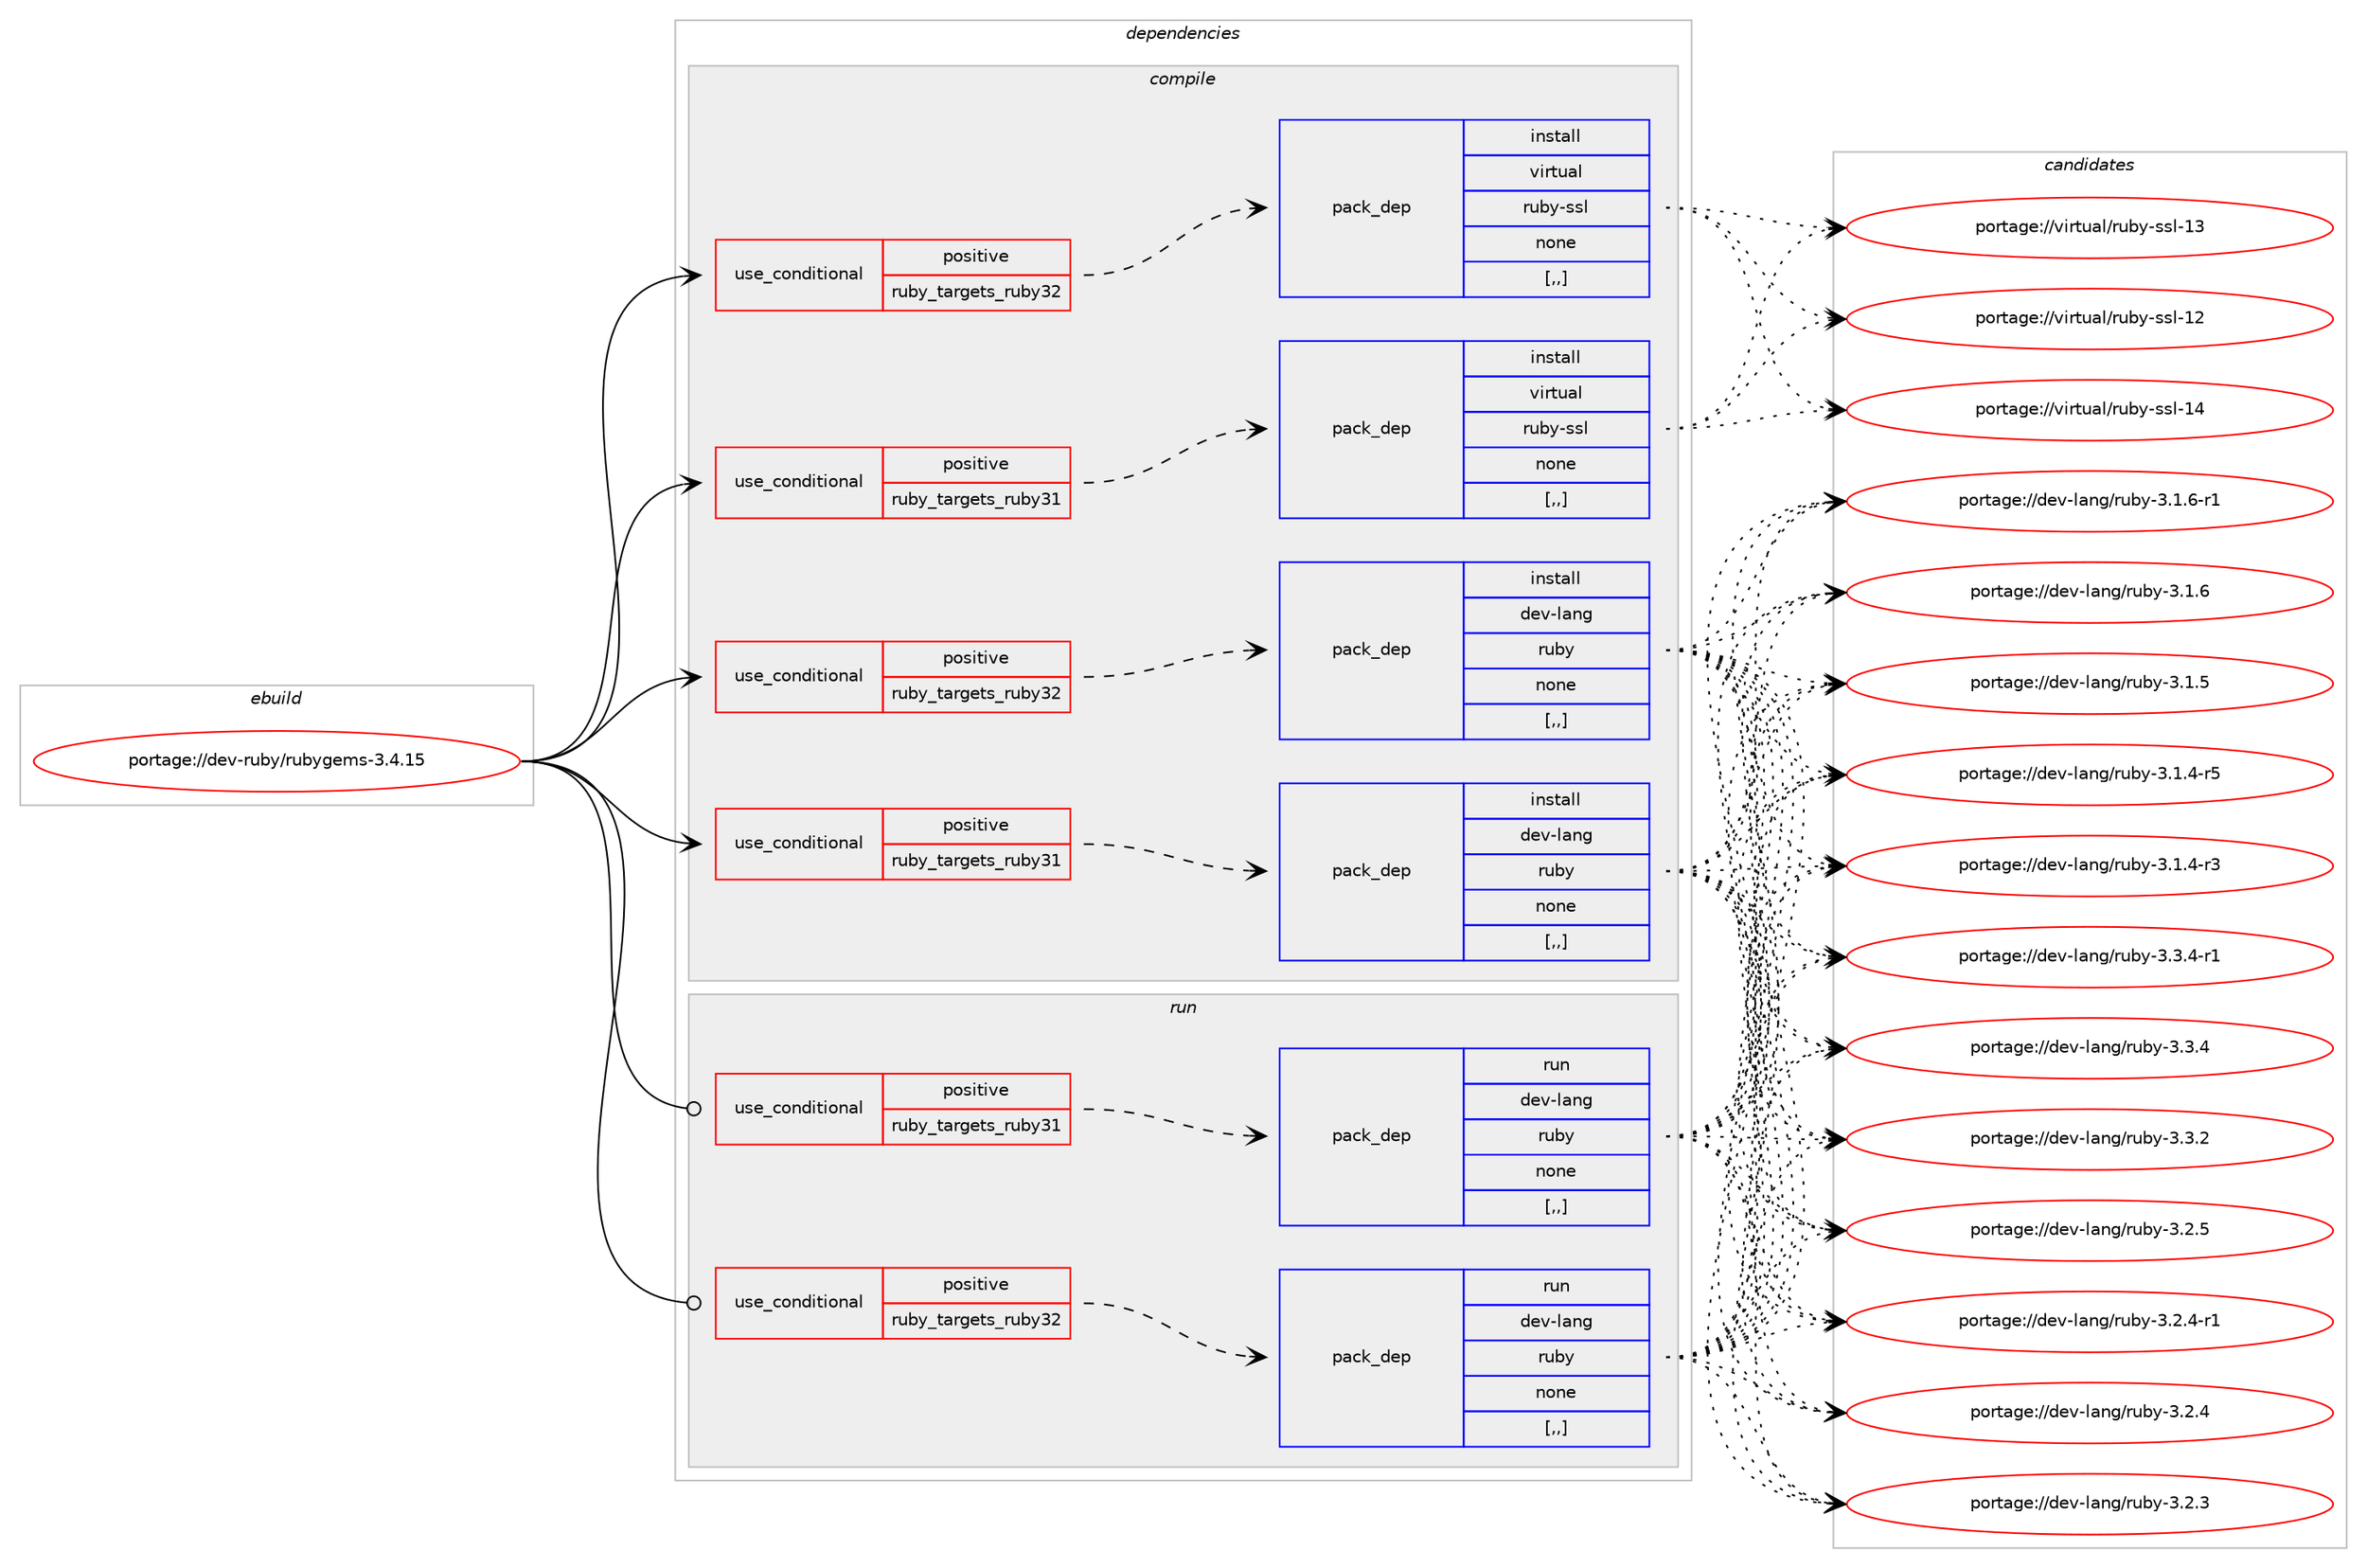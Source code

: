 digraph prolog {

# *************
# Graph options
# *************

newrank=true;
concentrate=true;
compound=true;
graph [rankdir=LR,fontname=Helvetica,fontsize=10,ranksep=1.5];#, ranksep=2.5, nodesep=0.2];
edge  [arrowhead=vee];
node  [fontname=Helvetica,fontsize=10];

# **********
# The ebuild
# **********

subgraph cluster_leftcol {
color=gray;
label=<<i>ebuild</i>>;
id [label="portage://dev-ruby/rubygems-3.4.15", color=red, width=4, href="../dev-ruby/rubygems-3.4.15.svg"];
}

# ****************
# The dependencies
# ****************

subgraph cluster_midcol {
color=gray;
label=<<i>dependencies</i>>;
subgraph cluster_compile {
fillcolor="#eeeeee";
style=filled;
label=<<i>compile</i>>;
subgraph cond55918 {
dependency201778 [label=<<TABLE BORDER="0" CELLBORDER="1" CELLSPACING="0" CELLPADDING="4"><TR><TD ROWSPAN="3" CELLPADDING="10">use_conditional</TD></TR><TR><TD>positive</TD></TR><TR><TD>ruby_targets_ruby31</TD></TR></TABLE>>, shape=none, color=red];
subgraph pack144478 {
dependency201779 [label=<<TABLE BORDER="0" CELLBORDER="1" CELLSPACING="0" CELLPADDING="4" WIDTH="220"><TR><TD ROWSPAN="6" CELLPADDING="30">pack_dep</TD></TR><TR><TD WIDTH="110">install</TD></TR><TR><TD>dev-lang</TD></TR><TR><TD>ruby</TD></TR><TR><TD>none</TD></TR><TR><TD>[,,]</TD></TR></TABLE>>, shape=none, color=blue];
}
dependency201778:e -> dependency201779:w [weight=20,style="dashed",arrowhead="vee"];
}
id:e -> dependency201778:w [weight=20,style="solid",arrowhead="vee"];
subgraph cond55919 {
dependency201780 [label=<<TABLE BORDER="0" CELLBORDER="1" CELLSPACING="0" CELLPADDING="4"><TR><TD ROWSPAN="3" CELLPADDING="10">use_conditional</TD></TR><TR><TD>positive</TD></TR><TR><TD>ruby_targets_ruby31</TD></TR></TABLE>>, shape=none, color=red];
subgraph pack144479 {
dependency201781 [label=<<TABLE BORDER="0" CELLBORDER="1" CELLSPACING="0" CELLPADDING="4" WIDTH="220"><TR><TD ROWSPAN="6" CELLPADDING="30">pack_dep</TD></TR><TR><TD WIDTH="110">install</TD></TR><TR><TD>virtual</TD></TR><TR><TD>ruby-ssl</TD></TR><TR><TD>none</TD></TR><TR><TD>[,,]</TD></TR></TABLE>>, shape=none, color=blue];
}
dependency201780:e -> dependency201781:w [weight=20,style="dashed",arrowhead="vee"];
}
id:e -> dependency201780:w [weight=20,style="solid",arrowhead="vee"];
subgraph cond55920 {
dependency201782 [label=<<TABLE BORDER="0" CELLBORDER="1" CELLSPACING="0" CELLPADDING="4"><TR><TD ROWSPAN="3" CELLPADDING="10">use_conditional</TD></TR><TR><TD>positive</TD></TR><TR><TD>ruby_targets_ruby32</TD></TR></TABLE>>, shape=none, color=red];
subgraph pack144480 {
dependency201783 [label=<<TABLE BORDER="0" CELLBORDER="1" CELLSPACING="0" CELLPADDING="4" WIDTH="220"><TR><TD ROWSPAN="6" CELLPADDING="30">pack_dep</TD></TR><TR><TD WIDTH="110">install</TD></TR><TR><TD>dev-lang</TD></TR><TR><TD>ruby</TD></TR><TR><TD>none</TD></TR><TR><TD>[,,]</TD></TR></TABLE>>, shape=none, color=blue];
}
dependency201782:e -> dependency201783:w [weight=20,style="dashed",arrowhead="vee"];
}
id:e -> dependency201782:w [weight=20,style="solid",arrowhead="vee"];
subgraph cond55921 {
dependency201784 [label=<<TABLE BORDER="0" CELLBORDER="1" CELLSPACING="0" CELLPADDING="4"><TR><TD ROWSPAN="3" CELLPADDING="10">use_conditional</TD></TR><TR><TD>positive</TD></TR><TR><TD>ruby_targets_ruby32</TD></TR></TABLE>>, shape=none, color=red];
subgraph pack144481 {
dependency201785 [label=<<TABLE BORDER="0" CELLBORDER="1" CELLSPACING="0" CELLPADDING="4" WIDTH="220"><TR><TD ROWSPAN="6" CELLPADDING="30">pack_dep</TD></TR><TR><TD WIDTH="110">install</TD></TR><TR><TD>virtual</TD></TR><TR><TD>ruby-ssl</TD></TR><TR><TD>none</TD></TR><TR><TD>[,,]</TD></TR></TABLE>>, shape=none, color=blue];
}
dependency201784:e -> dependency201785:w [weight=20,style="dashed",arrowhead="vee"];
}
id:e -> dependency201784:w [weight=20,style="solid",arrowhead="vee"];
}
subgraph cluster_compileandrun {
fillcolor="#eeeeee";
style=filled;
label=<<i>compile and run</i>>;
}
subgraph cluster_run {
fillcolor="#eeeeee";
style=filled;
label=<<i>run</i>>;
subgraph cond55922 {
dependency201786 [label=<<TABLE BORDER="0" CELLBORDER="1" CELLSPACING="0" CELLPADDING="4"><TR><TD ROWSPAN="3" CELLPADDING="10">use_conditional</TD></TR><TR><TD>positive</TD></TR><TR><TD>ruby_targets_ruby31</TD></TR></TABLE>>, shape=none, color=red];
subgraph pack144482 {
dependency201787 [label=<<TABLE BORDER="0" CELLBORDER="1" CELLSPACING="0" CELLPADDING="4" WIDTH="220"><TR><TD ROWSPAN="6" CELLPADDING="30">pack_dep</TD></TR><TR><TD WIDTH="110">run</TD></TR><TR><TD>dev-lang</TD></TR><TR><TD>ruby</TD></TR><TR><TD>none</TD></TR><TR><TD>[,,]</TD></TR></TABLE>>, shape=none, color=blue];
}
dependency201786:e -> dependency201787:w [weight=20,style="dashed",arrowhead="vee"];
}
id:e -> dependency201786:w [weight=20,style="solid",arrowhead="odot"];
subgraph cond55923 {
dependency201788 [label=<<TABLE BORDER="0" CELLBORDER="1" CELLSPACING="0" CELLPADDING="4"><TR><TD ROWSPAN="3" CELLPADDING="10">use_conditional</TD></TR><TR><TD>positive</TD></TR><TR><TD>ruby_targets_ruby32</TD></TR></TABLE>>, shape=none, color=red];
subgraph pack144483 {
dependency201789 [label=<<TABLE BORDER="0" CELLBORDER="1" CELLSPACING="0" CELLPADDING="4" WIDTH="220"><TR><TD ROWSPAN="6" CELLPADDING="30">pack_dep</TD></TR><TR><TD WIDTH="110">run</TD></TR><TR><TD>dev-lang</TD></TR><TR><TD>ruby</TD></TR><TR><TD>none</TD></TR><TR><TD>[,,]</TD></TR></TABLE>>, shape=none, color=blue];
}
dependency201788:e -> dependency201789:w [weight=20,style="dashed",arrowhead="vee"];
}
id:e -> dependency201788:w [weight=20,style="solid",arrowhead="odot"];
}
}

# **************
# The candidates
# **************

subgraph cluster_choices {
rank=same;
color=gray;
label=<<i>candidates</i>>;

subgraph choice144478 {
color=black;
nodesep=1;
choice100101118451089711010347114117981214551465146524511449 [label="portage://dev-lang/ruby-3.3.4-r1", color=red, width=4,href="../dev-lang/ruby-3.3.4-r1.svg"];
choice10010111845108971101034711411798121455146514652 [label="portage://dev-lang/ruby-3.3.4", color=red, width=4,href="../dev-lang/ruby-3.3.4.svg"];
choice10010111845108971101034711411798121455146514650 [label="portage://dev-lang/ruby-3.3.2", color=red, width=4,href="../dev-lang/ruby-3.3.2.svg"];
choice10010111845108971101034711411798121455146504653 [label="portage://dev-lang/ruby-3.2.5", color=red, width=4,href="../dev-lang/ruby-3.2.5.svg"];
choice100101118451089711010347114117981214551465046524511449 [label="portage://dev-lang/ruby-3.2.4-r1", color=red, width=4,href="../dev-lang/ruby-3.2.4-r1.svg"];
choice10010111845108971101034711411798121455146504652 [label="portage://dev-lang/ruby-3.2.4", color=red, width=4,href="../dev-lang/ruby-3.2.4.svg"];
choice10010111845108971101034711411798121455146504651 [label="portage://dev-lang/ruby-3.2.3", color=red, width=4,href="../dev-lang/ruby-3.2.3.svg"];
choice100101118451089711010347114117981214551464946544511449 [label="portage://dev-lang/ruby-3.1.6-r1", color=red, width=4,href="../dev-lang/ruby-3.1.6-r1.svg"];
choice10010111845108971101034711411798121455146494654 [label="portage://dev-lang/ruby-3.1.6", color=red, width=4,href="../dev-lang/ruby-3.1.6.svg"];
choice10010111845108971101034711411798121455146494653 [label="portage://dev-lang/ruby-3.1.5", color=red, width=4,href="../dev-lang/ruby-3.1.5.svg"];
choice100101118451089711010347114117981214551464946524511453 [label="portage://dev-lang/ruby-3.1.4-r5", color=red, width=4,href="../dev-lang/ruby-3.1.4-r5.svg"];
choice100101118451089711010347114117981214551464946524511451 [label="portage://dev-lang/ruby-3.1.4-r3", color=red, width=4,href="../dev-lang/ruby-3.1.4-r3.svg"];
dependency201779:e -> choice100101118451089711010347114117981214551465146524511449:w [style=dotted,weight="100"];
dependency201779:e -> choice10010111845108971101034711411798121455146514652:w [style=dotted,weight="100"];
dependency201779:e -> choice10010111845108971101034711411798121455146514650:w [style=dotted,weight="100"];
dependency201779:e -> choice10010111845108971101034711411798121455146504653:w [style=dotted,weight="100"];
dependency201779:e -> choice100101118451089711010347114117981214551465046524511449:w [style=dotted,weight="100"];
dependency201779:e -> choice10010111845108971101034711411798121455146504652:w [style=dotted,weight="100"];
dependency201779:e -> choice10010111845108971101034711411798121455146504651:w [style=dotted,weight="100"];
dependency201779:e -> choice100101118451089711010347114117981214551464946544511449:w [style=dotted,weight="100"];
dependency201779:e -> choice10010111845108971101034711411798121455146494654:w [style=dotted,weight="100"];
dependency201779:e -> choice10010111845108971101034711411798121455146494653:w [style=dotted,weight="100"];
dependency201779:e -> choice100101118451089711010347114117981214551464946524511453:w [style=dotted,weight="100"];
dependency201779:e -> choice100101118451089711010347114117981214551464946524511451:w [style=dotted,weight="100"];
}
subgraph choice144479 {
color=black;
nodesep=1;
choice11810511411611797108471141179812145115115108454952 [label="portage://virtual/ruby-ssl-14", color=red, width=4,href="../virtual/ruby-ssl-14.svg"];
choice11810511411611797108471141179812145115115108454951 [label="portage://virtual/ruby-ssl-13", color=red, width=4,href="../virtual/ruby-ssl-13.svg"];
choice11810511411611797108471141179812145115115108454950 [label="portage://virtual/ruby-ssl-12", color=red, width=4,href="../virtual/ruby-ssl-12.svg"];
dependency201781:e -> choice11810511411611797108471141179812145115115108454952:w [style=dotted,weight="100"];
dependency201781:e -> choice11810511411611797108471141179812145115115108454951:w [style=dotted,weight="100"];
dependency201781:e -> choice11810511411611797108471141179812145115115108454950:w [style=dotted,weight="100"];
}
subgraph choice144480 {
color=black;
nodesep=1;
choice100101118451089711010347114117981214551465146524511449 [label="portage://dev-lang/ruby-3.3.4-r1", color=red, width=4,href="../dev-lang/ruby-3.3.4-r1.svg"];
choice10010111845108971101034711411798121455146514652 [label="portage://dev-lang/ruby-3.3.4", color=red, width=4,href="../dev-lang/ruby-3.3.4.svg"];
choice10010111845108971101034711411798121455146514650 [label="portage://dev-lang/ruby-3.3.2", color=red, width=4,href="../dev-lang/ruby-3.3.2.svg"];
choice10010111845108971101034711411798121455146504653 [label="portage://dev-lang/ruby-3.2.5", color=red, width=4,href="../dev-lang/ruby-3.2.5.svg"];
choice100101118451089711010347114117981214551465046524511449 [label="portage://dev-lang/ruby-3.2.4-r1", color=red, width=4,href="../dev-lang/ruby-3.2.4-r1.svg"];
choice10010111845108971101034711411798121455146504652 [label="portage://dev-lang/ruby-3.2.4", color=red, width=4,href="../dev-lang/ruby-3.2.4.svg"];
choice10010111845108971101034711411798121455146504651 [label="portage://dev-lang/ruby-3.2.3", color=red, width=4,href="../dev-lang/ruby-3.2.3.svg"];
choice100101118451089711010347114117981214551464946544511449 [label="portage://dev-lang/ruby-3.1.6-r1", color=red, width=4,href="../dev-lang/ruby-3.1.6-r1.svg"];
choice10010111845108971101034711411798121455146494654 [label="portage://dev-lang/ruby-3.1.6", color=red, width=4,href="../dev-lang/ruby-3.1.6.svg"];
choice10010111845108971101034711411798121455146494653 [label="portage://dev-lang/ruby-3.1.5", color=red, width=4,href="../dev-lang/ruby-3.1.5.svg"];
choice100101118451089711010347114117981214551464946524511453 [label="portage://dev-lang/ruby-3.1.4-r5", color=red, width=4,href="../dev-lang/ruby-3.1.4-r5.svg"];
choice100101118451089711010347114117981214551464946524511451 [label="portage://dev-lang/ruby-3.1.4-r3", color=red, width=4,href="../dev-lang/ruby-3.1.4-r3.svg"];
dependency201783:e -> choice100101118451089711010347114117981214551465146524511449:w [style=dotted,weight="100"];
dependency201783:e -> choice10010111845108971101034711411798121455146514652:w [style=dotted,weight="100"];
dependency201783:e -> choice10010111845108971101034711411798121455146514650:w [style=dotted,weight="100"];
dependency201783:e -> choice10010111845108971101034711411798121455146504653:w [style=dotted,weight="100"];
dependency201783:e -> choice100101118451089711010347114117981214551465046524511449:w [style=dotted,weight="100"];
dependency201783:e -> choice10010111845108971101034711411798121455146504652:w [style=dotted,weight="100"];
dependency201783:e -> choice10010111845108971101034711411798121455146504651:w [style=dotted,weight="100"];
dependency201783:e -> choice100101118451089711010347114117981214551464946544511449:w [style=dotted,weight="100"];
dependency201783:e -> choice10010111845108971101034711411798121455146494654:w [style=dotted,weight="100"];
dependency201783:e -> choice10010111845108971101034711411798121455146494653:w [style=dotted,weight="100"];
dependency201783:e -> choice100101118451089711010347114117981214551464946524511453:w [style=dotted,weight="100"];
dependency201783:e -> choice100101118451089711010347114117981214551464946524511451:w [style=dotted,weight="100"];
}
subgraph choice144481 {
color=black;
nodesep=1;
choice11810511411611797108471141179812145115115108454952 [label="portage://virtual/ruby-ssl-14", color=red, width=4,href="../virtual/ruby-ssl-14.svg"];
choice11810511411611797108471141179812145115115108454951 [label="portage://virtual/ruby-ssl-13", color=red, width=4,href="../virtual/ruby-ssl-13.svg"];
choice11810511411611797108471141179812145115115108454950 [label="portage://virtual/ruby-ssl-12", color=red, width=4,href="../virtual/ruby-ssl-12.svg"];
dependency201785:e -> choice11810511411611797108471141179812145115115108454952:w [style=dotted,weight="100"];
dependency201785:e -> choice11810511411611797108471141179812145115115108454951:w [style=dotted,weight="100"];
dependency201785:e -> choice11810511411611797108471141179812145115115108454950:w [style=dotted,weight="100"];
}
subgraph choice144482 {
color=black;
nodesep=1;
choice100101118451089711010347114117981214551465146524511449 [label="portage://dev-lang/ruby-3.3.4-r1", color=red, width=4,href="../dev-lang/ruby-3.3.4-r1.svg"];
choice10010111845108971101034711411798121455146514652 [label="portage://dev-lang/ruby-3.3.4", color=red, width=4,href="../dev-lang/ruby-3.3.4.svg"];
choice10010111845108971101034711411798121455146514650 [label="portage://dev-lang/ruby-3.3.2", color=red, width=4,href="../dev-lang/ruby-3.3.2.svg"];
choice10010111845108971101034711411798121455146504653 [label="portage://dev-lang/ruby-3.2.5", color=red, width=4,href="../dev-lang/ruby-3.2.5.svg"];
choice100101118451089711010347114117981214551465046524511449 [label="portage://dev-lang/ruby-3.2.4-r1", color=red, width=4,href="../dev-lang/ruby-3.2.4-r1.svg"];
choice10010111845108971101034711411798121455146504652 [label="portage://dev-lang/ruby-3.2.4", color=red, width=4,href="../dev-lang/ruby-3.2.4.svg"];
choice10010111845108971101034711411798121455146504651 [label="portage://dev-lang/ruby-3.2.3", color=red, width=4,href="../dev-lang/ruby-3.2.3.svg"];
choice100101118451089711010347114117981214551464946544511449 [label="portage://dev-lang/ruby-3.1.6-r1", color=red, width=4,href="../dev-lang/ruby-3.1.6-r1.svg"];
choice10010111845108971101034711411798121455146494654 [label="portage://dev-lang/ruby-3.1.6", color=red, width=4,href="../dev-lang/ruby-3.1.6.svg"];
choice10010111845108971101034711411798121455146494653 [label="portage://dev-lang/ruby-3.1.5", color=red, width=4,href="../dev-lang/ruby-3.1.5.svg"];
choice100101118451089711010347114117981214551464946524511453 [label="portage://dev-lang/ruby-3.1.4-r5", color=red, width=4,href="../dev-lang/ruby-3.1.4-r5.svg"];
choice100101118451089711010347114117981214551464946524511451 [label="portage://dev-lang/ruby-3.1.4-r3", color=red, width=4,href="../dev-lang/ruby-3.1.4-r3.svg"];
dependency201787:e -> choice100101118451089711010347114117981214551465146524511449:w [style=dotted,weight="100"];
dependency201787:e -> choice10010111845108971101034711411798121455146514652:w [style=dotted,weight="100"];
dependency201787:e -> choice10010111845108971101034711411798121455146514650:w [style=dotted,weight="100"];
dependency201787:e -> choice10010111845108971101034711411798121455146504653:w [style=dotted,weight="100"];
dependency201787:e -> choice100101118451089711010347114117981214551465046524511449:w [style=dotted,weight="100"];
dependency201787:e -> choice10010111845108971101034711411798121455146504652:w [style=dotted,weight="100"];
dependency201787:e -> choice10010111845108971101034711411798121455146504651:w [style=dotted,weight="100"];
dependency201787:e -> choice100101118451089711010347114117981214551464946544511449:w [style=dotted,weight="100"];
dependency201787:e -> choice10010111845108971101034711411798121455146494654:w [style=dotted,weight="100"];
dependency201787:e -> choice10010111845108971101034711411798121455146494653:w [style=dotted,weight="100"];
dependency201787:e -> choice100101118451089711010347114117981214551464946524511453:w [style=dotted,weight="100"];
dependency201787:e -> choice100101118451089711010347114117981214551464946524511451:w [style=dotted,weight="100"];
}
subgraph choice144483 {
color=black;
nodesep=1;
choice100101118451089711010347114117981214551465146524511449 [label="portage://dev-lang/ruby-3.3.4-r1", color=red, width=4,href="../dev-lang/ruby-3.3.4-r1.svg"];
choice10010111845108971101034711411798121455146514652 [label="portage://dev-lang/ruby-3.3.4", color=red, width=4,href="../dev-lang/ruby-3.3.4.svg"];
choice10010111845108971101034711411798121455146514650 [label="portage://dev-lang/ruby-3.3.2", color=red, width=4,href="../dev-lang/ruby-3.3.2.svg"];
choice10010111845108971101034711411798121455146504653 [label="portage://dev-lang/ruby-3.2.5", color=red, width=4,href="../dev-lang/ruby-3.2.5.svg"];
choice100101118451089711010347114117981214551465046524511449 [label="portage://dev-lang/ruby-3.2.4-r1", color=red, width=4,href="../dev-lang/ruby-3.2.4-r1.svg"];
choice10010111845108971101034711411798121455146504652 [label="portage://dev-lang/ruby-3.2.4", color=red, width=4,href="../dev-lang/ruby-3.2.4.svg"];
choice10010111845108971101034711411798121455146504651 [label="portage://dev-lang/ruby-3.2.3", color=red, width=4,href="../dev-lang/ruby-3.2.3.svg"];
choice100101118451089711010347114117981214551464946544511449 [label="portage://dev-lang/ruby-3.1.6-r1", color=red, width=4,href="../dev-lang/ruby-3.1.6-r1.svg"];
choice10010111845108971101034711411798121455146494654 [label="portage://dev-lang/ruby-3.1.6", color=red, width=4,href="../dev-lang/ruby-3.1.6.svg"];
choice10010111845108971101034711411798121455146494653 [label="portage://dev-lang/ruby-3.1.5", color=red, width=4,href="../dev-lang/ruby-3.1.5.svg"];
choice100101118451089711010347114117981214551464946524511453 [label="portage://dev-lang/ruby-3.1.4-r5", color=red, width=4,href="../dev-lang/ruby-3.1.4-r5.svg"];
choice100101118451089711010347114117981214551464946524511451 [label="portage://dev-lang/ruby-3.1.4-r3", color=red, width=4,href="../dev-lang/ruby-3.1.4-r3.svg"];
dependency201789:e -> choice100101118451089711010347114117981214551465146524511449:w [style=dotted,weight="100"];
dependency201789:e -> choice10010111845108971101034711411798121455146514652:w [style=dotted,weight="100"];
dependency201789:e -> choice10010111845108971101034711411798121455146514650:w [style=dotted,weight="100"];
dependency201789:e -> choice10010111845108971101034711411798121455146504653:w [style=dotted,weight="100"];
dependency201789:e -> choice100101118451089711010347114117981214551465046524511449:w [style=dotted,weight="100"];
dependency201789:e -> choice10010111845108971101034711411798121455146504652:w [style=dotted,weight="100"];
dependency201789:e -> choice10010111845108971101034711411798121455146504651:w [style=dotted,weight="100"];
dependency201789:e -> choice100101118451089711010347114117981214551464946544511449:w [style=dotted,weight="100"];
dependency201789:e -> choice10010111845108971101034711411798121455146494654:w [style=dotted,weight="100"];
dependency201789:e -> choice10010111845108971101034711411798121455146494653:w [style=dotted,weight="100"];
dependency201789:e -> choice100101118451089711010347114117981214551464946524511453:w [style=dotted,weight="100"];
dependency201789:e -> choice100101118451089711010347114117981214551464946524511451:w [style=dotted,weight="100"];
}
}

}
